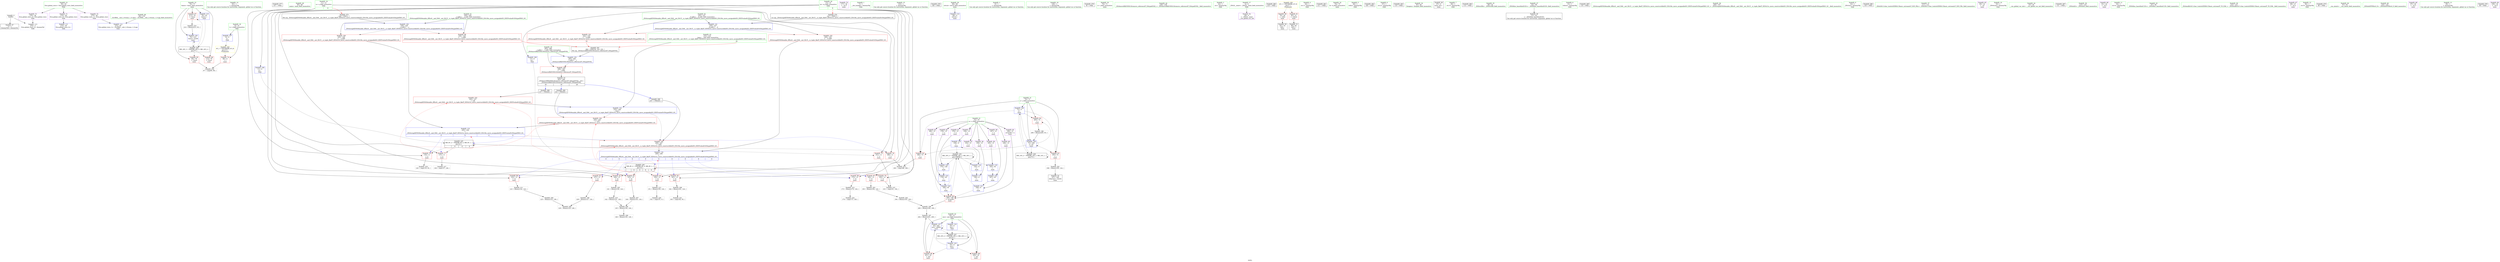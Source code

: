 digraph "SVFG" {
	label="SVFG";

	Node0x559867012200 [shape=record,color=grey,label="{NodeID: 0\nNullPtr}"];
	Node0x559867012200 -> Node0x55986702b840[style=solid];
	Node0x559867012200 -> Node0x55986702bff0[style=solid];
	Node0x55986702c220 [shape=record,color=red,label="{NodeID: 97\n213\<--76\n\<--times\nmain\n}"];
	Node0x55986702c220 -> Node0x559867038080[style=solid];
	Node0x5598670298f0 [shape=record,color=green,label="{NodeID: 14\n93\<--1\n\<--dummyObj\nCan only get source location for instruction, argument, global var or function.}"];
	Node0x559867052de0 [shape=record,color=black,label="{NodeID: 277\n147 = PHI()\n}"];
	Node0x55986702bdf0 [shape=record,color=blue,label="{NodeID: 111\n274\<--39\nllvm.global_ctors_0\<--\nGlob }"];
	Node0x55986702a6f0 [shape=record,color=green,label="{NodeID: 28\n65\<--66\nmain\<--main_field_insensitive\n}"];
	Node0x559867053d30 [shape=record,color=black,label="{NodeID: 291\n264 = PHI(236, 242, 232, )\n0th arg _ZSt4moveIRiEONSt16remove_referenceIT_E4typeEOS2_ }"];
	Node0x559867053d30 -> Node0x559867032250[style=solid];
	Node0x559867037780 [shape=record,color=grey,label="{NodeID: 208\n162 = Binary(161, 124, )\n}"];
	Node0x559867037780 -> Node0x559867038b00[style=solid];
	Node0x559867031a30 [shape=record,color=blue,label="{NodeID: 125\n20\<--9\nans\<--\nmain\n}"];
	Node0x559867031a30 -> Node0x55986702eaa0[style=dashed];
	Node0x559867031a30 -> Node0x55986702eb70[style=dashed];
	Node0x559867031a30 -> Node0x559867031bd0[style=dashed];
	Node0x559867031a30 -> Node0x559867040610[style=dashed];
	Node0x55986702b3d0 [shape=record,color=green,label="{NodeID: 42\n230\<--231\n__b.addr\<--__b.addr_field_insensitive\n_ZSt4swapIiENSt9enable_ifIXsr6__and_ISt6__not_ISt15__is_tuple_likeIT_EESt21is_move_constructibleIS3_ESt18is_move_assignableIS3_EEE5valueEvE4typeERS3_SC_\n}"];
	Node0x55986702b3d0 -> Node0x55986702c560[style=solid];
	Node0x55986702b3d0 -> Node0x55986702c630[style=solid];
	Node0x55986702b3d0 -> Node0x559867031f10[style=solid];
	Node0x559867038c80 [shape=record,color=grey,label="{NodeID: 222\n174 = cmp(173, 126, )\n}"];
	Node0x55986702d010 [shape=record,color=purple,label="{NodeID: 56\n156\<--15\n\<--a\nmain\n}"];
	Node0x55986702d010 -> Node0x5598670313b0[style=solid];
	Node0x55986702db70 [shape=record,color=purple,label="{NodeID: 70\n117\<--36\n\<--.str.5\nmain\n}"];
	Node0x55986702e760 [shape=record,color=red,label="{NodeID: 84\n150\<--13\n\<--m\nmain\n}"];
	Node0x55986702e760 -> Node0x559867037f00[style=solid];
	Node0x559867013dd0 [shape=record,color=green,label="{NodeID: 1\n7\<--1\n__dso_handle\<--dummyObj\nGlob }"];
	Node0x55986702c2f0 [shape=record,color=red,label="{NodeID: 98\n199\<--198\n\<--arrayidx\nmain\n}"];
	Node0x55986702c2f0 -> Node0x55986702fcb0[style=solid];
	Node0x5598670299f0 [shape=record,color=green,label="{NodeID: 15\n124\<--1\n\<--dummyObj\nCan only get source location for instruction, argument, global var or function.}"];
	Node0x559867052ee0 [shape=record,color=black,label="{NodeID: 278\n148 = PHI()\n}"];
	Node0x55986702bef0 [shape=record,color=blue,label="{NodeID: 112\n275\<--40\nllvm.global_ctors_1\<--_GLOBAL__sub_I_t3cmax_1_0.cpp\nGlob }"];
	Node0x55986702a7f0 [shape=record,color=green,label="{NodeID: 29\n68\<--69\nretval\<--retval_field_insensitive\nmain\n}"];
	Node0x55986702a7f0 -> Node0x559867031140[style=solid];
	Node0x559867037900 [shape=record,color=grey,label="{NodeID: 209\n146 = Binary(145, 126, )\n}"];
	Node0x559867031b00 [shape=record,color=blue,label="{NodeID: 126\n72\<--9\nj\<--\nmain\n}"];
	Node0x559867031b00 -> Node0x55986702ede0[style=dashed];
	Node0x559867031b00 -> Node0x55986702eeb0[style=dashed];
	Node0x559867031b00 -> Node0x55986702ef80[style=dashed];
	Node0x559867031b00 -> Node0x559867031ca0[style=dashed];
	Node0x559867031b00 -> Node0x559867040b10[style=dashed];
	Node0x55986702b4a0 [shape=record,color=green,label="{NodeID: 43\n232\<--233\n__tmp\<--__tmp_field_insensitive\n_ZSt4swapIiENSt9enable_ifIXsr6__and_ISt6__not_ISt15__is_tuple_likeIT_EESt21is_move_constructibleIS3_ESt18is_move_assignableIS3_EEE5valueEvE4typeERS3_SC_\n|{|<s1>20}}"];
	Node0x55986702b4a0 -> Node0x559867031fe0[style=solid];
	Node0x55986702b4a0:s1 -> Node0x559867053d30[style=solid,color=red];
	Node0x55986702d0e0 [shape=record,color=purple,label="{NodeID: 57\n158\<--15\n\<--a\nmain\n}"];
	Node0x55986702d0e0 -> Node0x559867031480[style=solid];
	Node0x55986702dc40 [shape=record,color=purple,label="{NodeID: 71\n274\<--38\nllvm.global_ctors_0\<--llvm.global_ctors\nGlob }"];
	Node0x55986702dc40 -> Node0x55986702bdf0[style=solid];
	Node0x55986702e830 [shape=record,color=red,label="{NodeID: 85\n161\<--13\n\<--m\nmain\n}"];
	Node0x55986702e830 -> Node0x559867037780[style=solid];
	Node0x5598670127d0 [shape=record,color=green,label="{NodeID: 2\n9\<--1\n\<--dummyObj\nCan only get source location for instruction, argument, global var or function.}"];
	Node0x55986702c3c0 [shape=record,color=red,label="{NodeID: 99\n236\<--228\n\<--__a.addr\n_ZSt4swapIiENSt9enable_ifIXsr6__and_ISt6__not_ISt15__is_tuple_likeIT_EESt21is_move_constructibleIS3_ESt18is_move_assignableIS3_EEE5valueEvE4typeERS3_SC_\n|{<s0>18}}"];
	Node0x55986702c3c0:s0 -> Node0x559867053d30[style=solid,color=red];
	Node0x559867029af0 [shape=record,color=green,label="{NodeID: 16\n126\<--1\n\<--dummyObj\nCan only get source location for instruction, argument, global var or function.}"];
	Node0x559867052fb0 [shape=record,color=black,label="{NodeID: 279\n50 = PHI()\n}"];
	Node0x55986702f9b0 [shape=record,color=grey,label="{NodeID: 196\n206 = Binary(205, 93, )\n}"];
	Node0x55986702f9b0 -> Node0x559867031ca0[style=solid];
	Node0x55986702bff0 [shape=record,color=blue, style = dotted,label="{NodeID: 113\n276\<--3\nllvm.global_ctors_2\<--dummyVal\nGlob }"];
	Node0x55986702a8c0 [shape=record,color=green,label="{NodeID: 30\n70\<--71\ni\<--i_field_insensitive\nmain\n}"];
	Node0x559867037a80 [shape=record,color=grey,label="{NodeID: 210\n142 = Binary(141, 126, )\n}"];
	Node0x559867037a80 -> Node0x559867037480[style=solid];
	Node0x559867031bd0 [shape=record,color=blue,label="{NodeID: 127\n20\<--202\nans\<--add44\nmain\n}"];
	Node0x559867031bd0 -> Node0x55986702eaa0[style=dashed];
	Node0x559867031bd0 -> Node0x55986702eb70[style=dashed];
	Node0x559867031bd0 -> Node0x559867031bd0[style=dashed];
	Node0x559867031bd0 -> Node0x559867040610[style=dashed];
	Node0x55986702b570 [shape=record,color=green,label="{NodeID: 44\n238\<--239\n_ZSt4moveIRiEONSt16remove_referenceIT_E4typeEOS2_\<--_ZSt4moveIRiEONSt16remove_referenceIT_E4typeEOS2__field_insensitive\n}"];
	Node0x55986702d1b0 [shape=record,color=purple,label="{NodeID: 58\n165\<--15\n\<--a\nmain\n}"];
	Node0x55986702d1b0 -> Node0x559867031550[style=solid];
	Node0x55986702dd40 [shape=record,color=purple,label="{NodeID: 72\n275\<--38\nllvm.global_ctors_1\<--llvm.global_ctors\nGlob }"];
	Node0x55986702dd40 -> Node0x55986702bef0[style=solid];
	Node0x55986702e900 [shape=record,color=red,label="{NodeID: 86\n172\<--13\n\<--m\nmain\n}"];
	Node0x55986702e900 -> Node0x559867037d80[style=solid];
	Node0x559867028a10 [shape=record,color=green,label="{NodeID: 3\n22\<--1\n.str\<--dummyObj\nGlob }"];
	Node0x55986702c490 [shape=record,color=red,label="{NodeID: 100\n245\<--228\n\<--__a.addr\n_ZSt4swapIiENSt9enable_ifIXsr6__and_ISt6__not_ISt15__is_tuple_likeIT_EESt21is_move_constructibleIS3_ESt18is_move_assignableIS3_EEE5valueEvE4typeERS3_SC_\n}"];
	Node0x55986702c490 -> Node0x5598670320b0[style=solid];
	Node0x559867029bf0 [shape=record,color=green,label="{NodeID: 17\n4\<--6\n_ZStL8__ioinit\<--_ZStL8__ioinit_field_insensitive\nGlob }"];
	Node0x559867029bf0 -> Node0x55986702ce70[style=solid];
	Node0x559867053080 [shape=record,color=black,label="{NodeID: 280\n210 = PHI()\n}"];
	Node0x55986702fb30 [shape=record,color=grey,label="{NodeID: 197\n202 = Binary(201, 200, )\n}"];
	Node0x55986702fb30 -> Node0x559867031bd0[style=solid];
	Node0x559867031140 [shape=record,color=blue,label="{NodeID: 114\n68\<--9\nretval\<--\nmain\n}"];
	Node0x55986702a990 [shape=record,color=green,label="{NodeID: 31\n72\<--73\nj\<--j_field_insensitive\nmain\n}"];
	Node0x55986702a990 -> Node0x55986702ede0[style=solid];
	Node0x55986702a990 -> Node0x55986702eeb0[style=solid];
	Node0x55986702a990 -> Node0x55986702ef80[style=solid];
	Node0x55986702a990 -> Node0x559867031b00[style=solid];
	Node0x55986702a990 -> Node0x559867031ca0[style=solid];
	Node0x559867037c00 [shape=record,color=grey,label="{NodeID: 211\n123 = Binary(122, 124, )\n}"];
	Node0x559867037c00 -> Node0x55986702ffb0[style=solid];
	Node0x559867031ca0 [shape=record,color=blue,label="{NodeID: 128\n72\<--206\nj\<--inc\nmain\n}"];
	Node0x559867031ca0 -> Node0x55986702ede0[style=dashed];
	Node0x559867031ca0 -> Node0x55986702eeb0[style=dashed];
	Node0x559867031ca0 -> Node0x55986702ef80[style=dashed];
	Node0x559867031ca0 -> Node0x559867031ca0[style=dashed];
	Node0x559867031ca0 -> Node0x559867040b10[style=dashed];
	Node0x55986702b670 [shape=record,color=green,label="{NodeID: 45\n265\<--266\n__t.addr\<--__t.addr_field_insensitive\n_ZSt4moveIRiEONSt16remove_referenceIT_E4typeEOS2_\n}"];
	Node0x55986702b670 -> Node0x55986702b950[style=solid];
	Node0x55986702b670 -> Node0x559867032250[style=solid];
	Node0x55986703fc10 [shape=record,color=black,label="{NodeID: 225\nMR_6V_2 = PHI(MR_6V_4, MR_6V_1, )\npts\{12 \}\n|{|<s5>8|<s6>8|<s7>8}}"];
	Node0x55986703fc10 -> Node0x55986702e010[style=dashed];
	Node0x55986703fc10 -> Node0x55986702e0e0[style=dashed];
	Node0x55986703fc10 -> Node0x55986702e1b0[style=dashed];
	Node0x55986703fc10 -> Node0x55986702e280[style=dashed];
	Node0x55986703fc10 -> Node0x55986703fc10[style=dashed];
	Node0x55986703fc10:s5 -> Node0x55986702c700[style=dashed,color=red];
	Node0x55986703fc10:s6 -> Node0x55986702c7d0[style=dashed,color=red];
	Node0x55986703fc10:s7 -> Node0x5598670320b0[style=dashed,color=red];
	Node0x55986702d280 [shape=record,color=purple,label="{NodeID: 59\n167\<--15\n\<--a\nmain\n}"];
	Node0x55986702d280 -> Node0x559867031620[style=solid];
	Node0x559866e465b0 [shape=record,color=yellow,style=double,label="{NodeID: 239\n2V_1 = ENCHI(MR_2V_0)\npts\{1 \}\nFun[main]}"];
	Node0x559866e465b0 -> Node0x55986702ec40[style=dashed];
	Node0x559866e465b0 -> Node0x55986702ed10[style=dashed];
	Node0x55986702de40 [shape=record,color=purple,label="{NodeID: 73\n276\<--38\nllvm.global_ctors_2\<--llvm.global_ctors\nGlob }"];
	Node0x55986702de40 -> Node0x55986702bff0[style=solid];
	Node0x55986702e9d0 [shape=record,color=red,label="{NodeID: 87\n192\<--13\n\<--m\nmain\n}"];
	Node0x55986702e9d0 -> Node0x559867037000[style=solid];
	Node0x559867028aa0 [shape=record,color=green,label="{NodeID: 4\n24\<--1\n.str.1\<--dummyObj\nGlob }"];
	Node0x55986702c560 [shape=record,color=red,label="{NodeID: 101\n242\<--230\n\<--__b.addr\n_ZSt4swapIiENSt9enable_ifIXsr6__and_ISt6__not_ISt15__is_tuple_likeIT_EESt21is_move_constructibleIS3_ESt18is_move_assignableIS3_EEE5valueEvE4typeERS3_SC_\n|{<s0>19}}"];
	Node0x55986702c560:s0 -> Node0x559867053d30[style=solid,color=red];
	Node0x559867029cf0 [shape=record,color=green,label="{NodeID: 18\n8\<--10\nt\<--t_field_insensitive\nGlob }"];
	Node0x559867029cf0 -> Node0x55986702df40[style=solid];
	Node0x559867029cf0 -> Node0x55986702ba20[style=solid];
	Node0x5598670531e0 [shape=record,color=black,label="{NodeID: 281\n211 = PHI()\n}"];
	Node0x55986702fcb0 [shape=record,color=grey,label="{NodeID: 198\n200 = Binary(194, 199, )\n}"];
	Node0x55986702fcb0 -> Node0x55986702fb30[style=solid];
	Node0x559867031210 [shape=record,color=blue,label="{NodeID: 115\n76\<--93\ntimes\<--\nmain\n}"];
	Node0x559867031210 -> Node0x559867041010[style=dashed];
	Node0x55986702aa60 [shape=record,color=green,label="{NodeID: 32\n74\<--75\nk\<--k_field_insensitive\nmain\n}"];
	Node0x559867037d80 [shape=record,color=grey,label="{NodeID: 212\n173 = Binary(172, 124, )\n}"];
	Node0x559867037d80 -> Node0x559867038c80[style=solid];
	Node0x559867031d70 [shape=record,color=blue,label="{NodeID: 129\n76\<--214\ntimes\<--inc48\nmain\n}"];
	Node0x559867031d70 -> Node0x559867041010[style=dashed];
	Node0x55986702b740 [shape=record,color=green,label="{NodeID: 46\n40\<--270\n_GLOBAL__sub_I_t3cmax_1_0.cpp\<--_GLOBAL__sub_I_t3cmax_1_0.cpp_field_insensitive\n}"];
	Node0x55986702b740 -> Node0x55986702bef0[style=solid];
	Node0x559867040110 [shape=record,color=black,label="{NodeID: 226\nMR_8V_2 = PHI(MR_8V_4, MR_8V_1, )\npts\{14 \}\n|{|<s10>8|<s11>8|<s12>8|<s13>8}}"];
	Node0x559867040110 -> Node0x55986702e350[style=dashed];
	Node0x559867040110 -> Node0x55986702e420[style=dashed];
	Node0x559867040110 -> Node0x55986702e4f0[style=dashed];
	Node0x559867040110 -> Node0x55986702e5c0[style=dashed];
	Node0x559867040110 -> Node0x55986702e690[style=dashed];
	Node0x559867040110 -> Node0x55986702e760[style=dashed];
	Node0x559867040110 -> Node0x55986702e830[style=dashed];
	Node0x559867040110 -> Node0x55986702e900[style=dashed];
	Node0x559867040110 -> Node0x55986702e9d0[style=dashed];
	Node0x559867040110 -> Node0x559867040110[style=dashed];
	Node0x559867040110:s10 -> Node0x55986702c700[style=dashed,color=red];
	Node0x559867040110:s11 -> Node0x55986702c7d0[style=dashed,color=red];
	Node0x559867040110:s12 -> Node0x55986702c8a0[style=dashed,color=red];
	Node0x559867040110:s13 -> Node0x559867032180[style=dashed,color=red];
	Node0x55986702d350 [shape=record,color=purple,label="{NodeID: 60\n169\<--15\n\<--a\nmain\n}"];
	Node0x55986702d350 -> Node0x5598670316f0[style=solid];
	Node0x559866ed1790 [shape=record,color=yellow,style=double,label="{NodeID: 240\n4V_1 = ENCHI(MR_4V_0)\npts\{10 \}\nFun[main]}"];
	Node0x559866ed1790 -> Node0x55986702df40[style=dashed];
	Node0x55986702df40 [shape=record,color=red,label="{NodeID: 74\n96\<--8\n\<--t\nmain\n}"];
	Node0x55986702df40 -> Node0x559867038380[style=solid];
	Node0x55986702eaa0 [shape=record,color=red,label="{NodeID: 88\n201\<--20\n\<--ans\nmain\n}"];
	Node0x55986702eaa0 -> Node0x55986702fb30[style=solid];
	Node0x559867029300 [shape=record,color=green,label="{NodeID: 5\n26\<--1\nstdin\<--dummyObj\nGlob }"];
	Node0x55986702c630 [shape=record,color=red,label="{NodeID: 102\n249\<--230\n\<--__b.addr\n_ZSt4swapIiENSt9enable_ifIXsr6__and_ISt6__not_ISt15__is_tuple_likeIT_EESt21is_move_constructibleIS3_ESt18is_move_assignableIS3_EEE5valueEvE4typeERS3_SC_\n}"];
	Node0x55986702c630 -> Node0x559867032180[style=solid];
	Node0x559867029df0 [shape=record,color=green,label="{NodeID: 19\n11\<--12\nn\<--n_field_insensitive\nGlob |{|<s5>8}}"];
	Node0x559867029df0 -> Node0x55986702e010[style=solid];
	Node0x559867029df0 -> Node0x55986702e0e0[style=solid];
	Node0x559867029df0 -> Node0x55986702e1b0[style=solid];
	Node0x559867029df0 -> Node0x55986702e280[style=solid];
	Node0x559867029df0 -> Node0x55986702baf0[style=solid];
	Node0x559867029df0:s5 -> Node0x559866daba50[style=solid,color=red];
	Node0x5598670532b0 [shape=record,color=black,label="{NodeID: 282\n100 = PHI()\n}"];
	Node0x55986702fe30 [shape=record,color=grey,label="{NodeID: 199\n128 = Binary(127, 124, )\n}"];
	Node0x55986702fe30 -> Node0x559867037180[style=solid];
	Node0x5598670312e0 [shape=record,color=blue,label="{NodeID: 116\n154\<--9\n\<--\nmain\n}"];
	Node0x5598670312e0 -> Node0x5598670313b0[style=dashed];
	Node0x55986702ab30 [shape=record,color=green,label="{NodeID: 33\n76\<--77\ntimes\<--times_field_insensitive\nmain\n}"];
	Node0x55986702ab30 -> Node0x55986702f050[style=solid];
	Node0x55986702ab30 -> Node0x55986702c150[style=solid];
	Node0x55986702ab30 -> Node0x55986702c220[style=solid];
	Node0x55986702ab30 -> Node0x559867031210[style=solid];
	Node0x55986702ab30 -> Node0x559867031d70[style=solid];
	Node0x559867037f00 [shape=record,color=grey,label="{NodeID: 213\n151 = Binary(150, 124, )\n}"];
	Node0x559867037f00 -> Node0x559867038980[style=solid];
	Node0x559867031e40 [shape=record,color=blue,label="{NodeID: 130\n228\<--226\n__a.addr\<--__a\n_ZSt4swapIiENSt9enable_ifIXsr6__and_ISt6__not_ISt15__is_tuple_likeIT_EESt21is_move_constructibleIS3_ESt18is_move_assignableIS3_EEE5valueEvE4typeERS3_SC_\n}"];
	Node0x559867031e40 -> Node0x55986702c3c0[style=dashed];
	Node0x559867031e40 -> Node0x55986702c490[style=dashed];
	Node0x55986702b840 [shape=record,color=black,label="{NodeID: 47\n2\<--3\ndummyVal\<--dummyVal\n}"];
	Node0x559867040610 [shape=record,color=black,label="{NodeID: 227\nMR_10V_2 = PHI(MR_10V_3, MR_10V_1, )\npts\{21 \}\n}"];
	Node0x559867040610 -> Node0x559867031a30[style=dashed];
	Node0x559867040610 -> Node0x559867040610[style=dashed];
	Node0x55986702d420 [shape=record,color=purple,label="{NodeID: 61\n176\<--15\n\<--a\nmain\n}"];
	Node0x55986702d420 -> Node0x5598670317c0[style=solid];
	Node0x55986702e010 [shape=record,color=red,label="{NodeID: 75\n101\<--11\n\<--n\nmain\n}"];
	Node0x55986702e010 -> Node0x559867038200[style=solid];
	Node0x55986702eb70 [shape=record,color=red,label="{NodeID: 89\n209\<--20\n\<--ans\nmain\n}"];
	Node0x559867029390 [shape=record,color=green,label="{NodeID: 6\n27\<--1\n.str.2\<--dummyObj\nGlob }"];
	Node0x55986702c700 [shape=record,color=red,label="{NodeID: 103\n240\<--237\n\<--call\n_ZSt4swapIiENSt9enable_ifIXsr6__and_ISt6__not_ISt15__is_tuple_likeIT_EESt21is_move_constructibleIS3_ESt18is_move_assignableIS3_EEE5valueEvE4typeERS3_SC_\n}"];
	Node0x55986702c700 -> Node0x559867031fe0[style=solid];
	Node0x559867029ef0 [shape=record,color=green,label="{NodeID: 20\n13\<--14\nm\<--m_field_insensitive\nGlob |{|<s10>8}}"];
	Node0x559867029ef0 -> Node0x55986702e350[style=solid];
	Node0x559867029ef0 -> Node0x55986702e420[style=solid];
	Node0x559867029ef0 -> Node0x55986702e4f0[style=solid];
	Node0x559867029ef0 -> Node0x55986702e5c0[style=solid];
	Node0x559867029ef0 -> Node0x55986702e690[style=solid];
	Node0x559867029ef0 -> Node0x55986702e760[style=solid];
	Node0x559867029ef0 -> Node0x55986702e830[style=solid];
	Node0x559867029ef0 -> Node0x55986702e900[style=solid];
	Node0x559867029ef0 -> Node0x55986702e9d0[style=solid];
	Node0x559867029ef0 -> Node0x55986702bbf0[style=solid];
	Node0x559867029ef0:s10 -> Node0x559867051190[style=solid,color=red];
	Node0x559867053380 [shape=record,color=black,label="{NodeID: 283\n110 = PHI()\n}"];
	Node0x55986702ffb0 [shape=record,color=grey,label="{NodeID: 200\n125 = Binary(123, 126, )\n}"];
	Node0x55986702ffb0 -> Node0x559867037180[style=solid];
	Node0x5598670313b0 [shape=record,color=blue,label="{NodeID: 117\n156\<--9\n\<--\nmain\n}"];
	Node0x5598670313b0 -> Node0x559867031480[style=dashed];
	Node0x55986702ac00 [shape=record,color=green,label="{NodeID: 34\n83\<--84\nfreopen\<--freopen_field_insensitive\n}"];
	Node0x559867038080 [shape=record,color=grey,label="{NodeID: 214\n214 = Binary(213, 93, )\n}"];
	Node0x559867038080 -> Node0x559867031d70[style=solid];
	Node0x559867031f10 [shape=record,color=blue,label="{NodeID: 131\n230\<--227\n__b.addr\<--__b\n_ZSt4swapIiENSt9enable_ifIXsr6__and_ISt6__not_ISt15__is_tuple_likeIT_EESt21is_move_constructibleIS3_ESt18is_move_assignableIS3_EEE5valueEvE4typeERS3_SC_\n}"];
	Node0x559867031f10 -> Node0x55986702c560[style=dashed];
	Node0x559867031f10 -> Node0x55986702c630[style=dashed];
	Node0x55986702c960 [shape=record,color=black,label="{NodeID: 48\n67\<--9\nmain_ret\<--\nmain\n}"];
	Node0x559867040b10 [shape=record,color=black,label="{NodeID: 228\nMR_14V_2 = PHI(MR_14V_3, MR_14V_1, )\npts\{73 \}\n}"];
	Node0x559867040b10 -> Node0x559867031b00[style=dashed];
	Node0x559867040b10 -> Node0x559867040b10[style=dashed];
	Node0x55986702d4f0 [shape=record,color=purple,label="{NodeID: 62\n178\<--15\n\<--a\nmain\n}"];
	Node0x55986702d4f0 -> Node0x559867031890[style=solid];
	Node0x55986702e0e0 [shape=record,color=red,label="{NodeID: 76\n119\<--11\n\<--n\nmain\n}"];
	Node0x55986702e0e0 -> Node0x559867038680[style=solid];
	Node0x55986702ec40 [shape=record,color=red,label="{NodeID: 90\n79\<--26\n\<--stdin\nmain\n}"];
	Node0x55986702ec40 -> Node0x55986702cb30[style=solid];
	Node0x559867029420 [shape=record,color=green,label="{NodeID: 7\n29\<--1\n.str.3\<--dummyObj\nGlob }"];
	Node0x55986702c7d0 [shape=record,color=red,label="{NodeID: 104\n244\<--243\n\<--call1\n_ZSt4swapIiENSt9enable_ifIXsr6__and_ISt6__not_ISt15__is_tuple_likeIT_EESt21is_move_constructibleIS3_ESt18is_move_assignableIS3_EEE5valueEvE4typeERS3_SC_\n}"];
	Node0x55986702c7d0 -> Node0x5598670320b0[style=solid];
	Node0x559867029ff0 [shape=record,color=green,label="{NodeID: 21\n15\<--19\na\<--a_field_insensitive\nGlob }"];
	Node0x559867029ff0 -> Node0x55986702cf40[style=solid];
	Node0x559867029ff0 -> Node0x55986702d010[style=solid];
	Node0x559867029ff0 -> Node0x55986702d0e0[style=solid];
	Node0x559867029ff0 -> Node0x55986702d1b0[style=solid];
	Node0x559867029ff0 -> Node0x55986702d280[style=solid];
	Node0x559867029ff0 -> Node0x55986702d350[style=solid];
	Node0x559867029ff0 -> Node0x55986702d420[style=solid];
	Node0x559867029ff0 -> Node0x55986702d4f0[style=solid];
	Node0x559867029ff0 -> Node0x55986702d5c0[style=solid];
	Node0x559867029ff0 -> Node0x55986702d690[style=solid];
	Node0x5598670534e0 [shape=record,color=black,label="{NodeID: 284\n114 = PHI()\n}"];
	Node0x559867036d00 [shape=record,color=grey,label="{NodeID: 201\n196 = Binary(195, 124, )\n}"];
	Node0x559867036d00 -> Node0x55986702ccd0[style=solid];
	Node0x559867031480 [shape=record,color=blue,label="{NodeID: 118\n158\<--9\n\<--\nmain\n}"];
	Node0x559867031480 -> Node0x55986702c2f0[style=dashed];
	Node0x559867031480 -> Node0x559867041510[style=dashed];
	Node0x55986702ad00 [shape=record,color=green,label="{NodeID: 35\n90\<--91\n_ZNSirsERi\<--_ZNSirsERi_field_insensitive\n}"];
	Node0x559867038200 [shape=record,color=grey,label="{NodeID: 215\n103 = cmp(101, 102, )\n}"];
	Node0x559867031fe0 [shape=record,color=blue,label="{NodeID: 132\n232\<--240\n__tmp\<--\n_ZSt4swapIiENSt9enable_ifIXsr6__and_ISt6__not_ISt15__is_tuple_likeIT_EESt21is_move_constructibleIS3_ESt18is_move_assignableIS3_EEE5valueEvE4typeERS3_SC_\n}"];
	Node0x559867031fe0 -> Node0x55986702c7d0[style=dashed];
	Node0x559867031fe0 -> Node0x55986702c8a0[style=dashed];
	Node0x55986702ca30 [shape=record,color=black,label="{NodeID: 49\n51\<--52\n\<--_ZNSt8ios_base4InitD1Ev\nCan only get source location for instruction, argument, global var or function.}"];
	Node0x559867041010 [shape=record,color=black,label="{NodeID: 229\nMR_16V_3 = PHI(MR_16V_4, MR_16V_2, )\npts\{77 \}\n}"];
	Node0x559867041010 -> Node0x55986702f050[style=dashed];
	Node0x559867041010 -> Node0x55986702c150[style=dashed];
	Node0x559867041010 -> Node0x55986702c220[style=dashed];
	Node0x559867041010 -> Node0x559867031d70[style=dashed];
	Node0x55986702d5c0 [shape=record,color=purple,label="{NodeID: 63\n180\<--15\n\<--a\nmain\n}"];
	Node0x55986702d5c0 -> Node0x559867031960[style=solid];
	Node0x55986702e1b0 [shape=record,color=red,label="{NodeID: 77\n137\<--11\n\<--n\nmain\n}"];
	Node0x55986702e1b0 -> Node0x559867038500[style=solid];
	Node0x55986702ed10 [shape=record,color=red,label="{NodeID: 91\n85\<--31\n\<--stdout\nmain\n}"];
	Node0x55986702ed10 -> Node0x55986702cc00[style=solid];
	Node0x5598670294b0 [shape=record,color=green,label="{NodeID: 8\n31\<--1\nstdout\<--dummyObj\nGlob }"];
	Node0x55986702c8a0 [shape=record,color=red,label="{NodeID: 105\n248\<--247\n\<--call2\n_ZSt4swapIiENSt9enable_ifIXsr6__and_ISt6__not_ISt15__is_tuple_likeIT_EESt21is_move_constructibleIS3_ESt18is_move_assignableIS3_EEE5valueEvE4typeERS3_SC_\n}"];
	Node0x55986702c8a0 -> Node0x559867032180[style=solid];
	Node0x55986702a0f0 [shape=record,color=green,label="{NodeID: 22\n20\<--21\nans\<--ans_field_insensitive\nGlob }"];
	Node0x55986702a0f0 -> Node0x55986702eaa0[style=solid];
	Node0x55986702a0f0 -> Node0x55986702eb70[style=solid];
	Node0x55986702a0f0 -> Node0x55986702bcf0[style=solid];
	Node0x55986702a0f0 -> Node0x559867031a30[style=solid];
	Node0x55986702a0f0 -> Node0x559867031bd0[style=solid];
	Node0x5598670535e0 [shape=record,color=black,label="{NodeID: 285\n118 = PHI()\n}"];
	Node0x559867036e80 [shape=record,color=grey,label="{NodeID: 202\n194 = Binary(193, 126, )\n}"];
	Node0x559867036e80 -> Node0x55986702fcb0[style=solid];
	Node0x559867031550 [shape=record,color=blue,label="{NodeID: 119\n165\<--93\n\<--\nmain\n}"];
	Node0x559867031550 -> Node0x559867031620[style=dashed];
	Node0x55986702ae00 [shape=record,color=green,label="{NodeID: 36\n106\<--107\n_ZSt4swapIiENSt9enable_ifIXsr6__and_ISt6__not_ISt15__is_tuple_likeIT_EESt21is_move_constructibleIS3_ESt18is_move_assignableIS3_EEE5valueEvE4typeERS3_SC_\<--_ZSt4swapIiENSt9enable_ifIXsr6__and_ISt6__not_ISt15__is_tuple_likeIT_EESt21is_move_constructibleIS3_ESt18is_move_assignableIS3_EEE5valueEvE4typeERS3_SC__field_insensitive\n}"];
	Node0x559867038380 [shape=record,color=grey,label="{NodeID: 216\n97 = cmp(95, 96, )\n}"];
	Node0x5598670320b0 [shape=record,color=blue,label="{NodeID: 133\n245\<--244\n\<--\n_ZSt4swapIiENSt9enable_ifIXsr6__and_ISt6__not_ISt15__is_tuple_likeIT_EESt21is_move_constructibleIS3_ESt18is_move_assignableIS3_EEE5valueEvE4typeERS3_SC_\n|{|<s1>8|<s2>8|<s3>8|<s4>8}}"];
	Node0x5598670320b0 -> Node0x55986702c8a0[style=dashed];
	Node0x5598670320b0:s1 -> Node0x55986702e0e0[style=dashed,color=blue];
	Node0x5598670320b0:s2 -> Node0x55986702e1b0[style=dashed,color=blue];
	Node0x5598670320b0:s3 -> Node0x55986702e280[style=dashed,color=blue];
	Node0x5598670320b0:s4 -> Node0x55986703fc10[style=dashed,color=blue];
	Node0x55986702cb30 [shape=record,color=black,label="{NodeID: 50\n82\<--79\ncall\<--\nmain\n}"];
	Node0x559867041510 [shape=record,color=black,label="{NodeID: 230\nMR_18V_2 = PHI(MR_18V_3, MR_18V_1, )\npts\{190000 \}\n}"];
	Node0x559867041510 -> Node0x55986702c2f0[style=dashed];
	Node0x559867041510 -> Node0x5598670312e0[style=dashed];
	Node0x559867041510 -> Node0x559867031550[style=dashed];
	Node0x559867041510 -> Node0x5598670317c0[style=dashed];
	Node0x559867041510 -> Node0x559867041510[style=dashed];
	Node0x55986702d690 [shape=record,color=purple,label="{NodeID: 64\n198\<--15\narrayidx\<--a\nmain\n}"];
	Node0x55986702d690 -> Node0x55986702c2f0[style=solid];
	Node0x55986702e280 [shape=record,color=red,label="{NodeID: 78\n189\<--11\n\<--n\nmain\n}"];
	Node0x55986702e280 -> Node0x559867038800[style=solid];
	Node0x55986702ede0 [shape=record,color=red,label="{NodeID: 92\n188\<--72\n\<--j\nmain\n}"];
	Node0x55986702ede0 -> Node0x559867038800[style=solid];
	Node0x559867029540 [shape=record,color=green,label="{NodeID: 9\n32\<--1\n_ZSt3cin\<--dummyObj\nGlob }"];
	Node0x55986702b950 [shape=record,color=red,label="{NodeID: 106\n268\<--265\n\<--__t.addr\n_ZSt4moveIRiEONSt16remove_referenceIT_E4typeEOS2_\n}"];
	Node0x55986702b950 -> Node0x55986702cda0[style=solid];
	Node0x55986702a1f0 [shape=record,color=green,label="{NodeID: 23\n38\<--42\nllvm.global_ctors\<--llvm.global_ctors_field_insensitive\nGlob }"];
	Node0x55986702a1f0 -> Node0x55986702dc40[style=solid];
	Node0x55986702a1f0 -> Node0x55986702dd40[style=solid];
	Node0x55986702a1f0 -> Node0x55986702de40[style=solid];
	Node0x5598670536b0 [shape=record,color=black,label="{NodeID: 286\n130 = PHI()\n}"];
	Node0x559867037000 [shape=record,color=grey,label="{NodeID: 203\n193 = Binary(192, 124, )\n}"];
	Node0x559867037000 -> Node0x559867036e80[style=solid];
	Node0x559867031620 [shape=record,color=blue,label="{NodeID: 120\n167\<--93\n\<--\nmain\n}"];
	Node0x559867031620 -> Node0x5598670316f0[style=dashed];
	Node0x55986702af00 [shape=record,color=green,label="{NodeID: 37\n111\<--112\n_ZStlsISt11char_traitsIcEERSt13basic_ostreamIcT_ES5_PKc\<--_ZStlsISt11char_traitsIcEERSt13basic_ostreamIcT_ES5_PKc_field_insensitive\n}"];
	Node0x559867038500 [shape=record,color=grey,label="{NodeID: 217\n138 = cmp(137, 126, )\n}"];
	Node0x559867032180 [shape=record,color=blue,label="{NodeID: 134\n249\<--248\n\<--\n_ZSt4swapIiENSt9enable_ifIXsr6__and_ISt6__not_ISt15__is_tuple_likeIT_EESt21is_move_constructibleIS3_ESt18is_move_assignableIS3_EEE5valueEvE4typeERS3_SC_\n|{<s0>8|<s1>8|<s2>8|<s3>8|<s4>8|<s5>8|<s6>8|<s7>8|<s8>8}}"];
	Node0x559867032180:s0 -> Node0x55986702e420[style=dashed,color=blue];
	Node0x559867032180:s1 -> Node0x55986702e4f0[style=dashed,color=blue];
	Node0x559867032180:s2 -> Node0x55986702e5c0[style=dashed,color=blue];
	Node0x559867032180:s3 -> Node0x55986702e690[style=dashed,color=blue];
	Node0x559867032180:s4 -> Node0x55986702e760[style=dashed,color=blue];
	Node0x559867032180:s5 -> Node0x55986702e830[style=dashed,color=blue];
	Node0x559867032180:s6 -> Node0x55986702e900[style=dashed,color=blue];
	Node0x559867032180:s7 -> Node0x55986702e9d0[style=dashed,color=blue];
	Node0x559867032180:s8 -> Node0x559867040110[style=dashed,color=blue];
	Node0x55986702cc00 [shape=record,color=black,label="{NodeID: 51\n88\<--85\ncall1\<--\nmain\n}"];
	Node0x55986702d760 [shape=record,color=purple,label="{NodeID: 65\n80\<--22\n\<--.str\nmain\n}"];
	Node0x55986702e350 [shape=record,color=red,label="{NodeID: 79\n102\<--13\n\<--m\nmain\n}"];
	Node0x55986702e350 -> Node0x559867038200[style=solid];
	Node0x55986702eeb0 [shape=record,color=red,label="{NodeID: 93\n195\<--72\n\<--j\nmain\n}"];
	Node0x55986702eeb0 -> Node0x559867036d00[style=solid];
	Node0x5598670295d0 [shape=record,color=green,label="{NodeID: 10\n33\<--1\n_ZSt4cout\<--dummyObj\nGlob }"];
	Node0x559866daba50 [shape=record,color=black,label="{NodeID: 273\n226 = PHI(11, )\n0th arg _ZSt4swapIiENSt9enable_ifIXsr6__and_ISt6__not_ISt15__is_tuple_likeIT_EESt21is_move_constructibleIS3_ESt18is_move_assignableIS3_EEE5valueEvE4typeERS3_SC_ }"];
	Node0x559866daba50 -> Node0x559867031e40[style=solid];
	Node0x55986702ba20 [shape=record,color=blue,label="{NodeID: 107\n8\<--9\nt\<--\nGlob }"];
	Node0x55986702ba20 -> Node0x559866ed1790[style=dashed];
	Node0x55986702a2f0 [shape=record,color=green,label="{NodeID: 24\n43\<--44\n__cxx_global_var_init\<--__cxx_global_var_init_field_insensitive\n}"];
	Node0x5598670537e0 [shape=record,color=black,label="{NodeID: 287\n131 = PHI()\n}"];
	Node0x559867037180 [shape=record,color=grey,label="{NodeID: 204\n129 = Binary(125, 128, )\n}"];
	Node0x5598670316f0 [shape=record,color=blue,label="{NodeID: 121\n169\<--9\n\<--\nmain\n}"];
	Node0x5598670316f0 -> Node0x55986702c2f0[style=dashed];
	Node0x5598670316f0 -> Node0x559867041510[style=dashed];
	Node0x55986702b000 [shape=record,color=green,label="{NodeID: 38\n115\<--116\n_ZNSolsEi\<--_ZNSolsEi_field_insensitive\n}"];
	Node0x559867038680 [shape=record,color=grey,label="{NodeID: 218\n120 = cmp(119, 93, )\n}"];
	Node0x559867032250 [shape=record,color=blue,label="{NodeID: 135\n265\<--264\n__t.addr\<--__t\n_ZSt4moveIRiEONSt16remove_referenceIT_E4typeEOS2_\n}"];
	Node0x559867032250 -> Node0x55986702b950[style=dashed];
	Node0x55986702ccd0 [shape=record,color=black,label="{NodeID: 52\n197\<--196\nidxprom\<--rem42\nmain\n}"];
	Node0x55986702d830 [shape=record,color=purple,label="{NodeID: 66\n81\<--24\n\<--.str.1\nmain\n}"];
	Node0x55986702e420 [shape=record,color=red,label="{NodeID: 80\n122\<--13\n\<--m\nmain\n}"];
	Node0x55986702e420 -> Node0x559867037c00[style=solid];
	Node0x55986702ef80 [shape=record,color=red,label="{NodeID: 94\n205\<--72\n\<--j\nmain\n}"];
	Node0x55986702ef80 -> Node0x55986702f9b0[style=solid];
	Node0x559867029660 [shape=record,color=green,label="{NodeID: 11\n34\<--1\n.str.4\<--dummyObj\nGlob }"];
	Node0x559867051190 [shape=record,color=black,label="{NodeID: 274\n227 = PHI(13, )\n1st arg _ZSt4swapIiENSt9enable_ifIXsr6__and_ISt6__not_ISt15__is_tuple_likeIT_EESt21is_move_constructibleIS3_ESt18is_move_assignableIS3_EEE5valueEvE4typeERS3_SC_ }"];
	Node0x559867051190 -> Node0x559867031f10[style=solid];
	Node0x55986702baf0 [shape=record,color=blue,label="{NodeID: 108\n11\<--9\nn\<--\nGlob }"];
	Node0x55986702baf0 -> Node0x55986703fc10[style=dashed];
	Node0x55986702a3f0 [shape=record,color=green,label="{NodeID: 25\n47\<--48\n_ZNSt8ios_base4InitC1Ev\<--_ZNSt8ios_base4InitC1Ev_field_insensitive\n}"];
	Node0x5598670538b0 [shape=record,color=black,label="{NodeID: 288\n237 = PHI(263, )\n}"];
	Node0x5598670538b0 -> Node0x55986702c700[style=solid];
	Node0x559867037300 [shape=record,color=grey,label="{NodeID: 205\n141 = Binary(140, 124, )\n}"];
	Node0x559867037300 -> Node0x559867037a80[style=solid];
	Node0x5598670317c0 [shape=record,color=blue,label="{NodeID: 122\n176\<--126\n\<--\nmain\n}"];
	Node0x5598670317c0 -> Node0x559867031890[style=dashed];
	Node0x55986702b100 [shape=record,color=green,label="{NodeID: 39\n132\<--133\n_ZSt4endlIcSt11char_traitsIcEERSt13basic_ostreamIT_T0_ES6_\<--_ZSt4endlIcSt11char_traitsIcEERSt13basic_ostreamIT_T0_ES6__field_insensitive\n}"];
	Node0x559867038800 [shape=record,color=grey,label="{NodeID: 219\n190 = cmp(188, 189, )\n}"];
	Node0x55986702cda0 [shape=record,color=black,label="{NodeID: 53\n263\<--268\n_ZSt4moveIRiEONSt16remove_referenceIT_E4typeEOS2__ret\<--\n_ZSt4moveIRiEONSt16remove_referenceIT_E4typeEOS2_\n|{<s0>18|<s1>19|<s2>20}}"];
	Node0x55986702cda0:s0 -> Node0x5598670538b0[style=solid,color=blue];
	Node0x55986702cda0:s1 -> Node0x559867053ab0[style=solid,color=blue];
	Node0x55986702cda0:s2 -> Node0x559867053bf0[style=solid,color=blue];
	Node0x55986702d900 [shape=record,color=purple,label="{NodeID: 67\n86\<--27\n\<--.str.2\nmain\n}"];
	Node0x55986702e4f0 [shape=record,color=red,label="{NodeID: 81\n127\<--13\n\<--m\nmain\n}"];
	Node0x55986702e4f0 -> Node0x55986702fe30[style=solid];
	Node0x55986702f050 [shape=record,color=red,label="{NodeID: 95\n95\<--76\n\<--times\nmain\n}"];
	Node0x55986702f050 -> Node0x559867038380[style=solid];
	Node0x5598670296f0 [shape=record,color=green,label="{NodeID: 12\n36\<--1\n.str.5\<--dummyObj\nGlob }"];
	Node0x559867052be0 [shape=record,color=black,label="{NodeID: 275\n89 = PHI()\n}"];
	Node0x55986702bbf0 [shape=record,color=blue,label="{NodeID: 109\n13\<--9\nm\<--\nGlob }"];
	Node0x55986702bbf0 -> Node0x559867040110[style=dashed];
	Node0x55986702a4f0 [shape=record,color=green,label="{NodeID: 26\n53\<--54\n__cxa_atexit\<--__cxa_atexit_field_insensitive\n}"];
	Node0x559867053ab0 [shape=record,color=black,label="{NodeID: 289\n243 = PHI(263, )\n}"];
	Node0x559867053ab0 -> Node0x55986702c7d0[style=solid];
	Node0x559867037480 [shape=record,color=grey,label="{NodeID: 206\n145 = Binary(142, 144, )\n}"];
	Node0x559867037480 -> Node0x559867037900[style=solid];
	Node0x559867031890 [shape=record,color=blue,label="{NodeID: 123\n178\<--93\n\<--\nmain\n}"];
	Node0x559867031890 -> Node0x559867031960[style=dashed];
	Node0x55986702b200 [shape=record,color=green,label="{NodeID: 40\n134\<--135\n_ZNSolsEPFRSoS_E\<--_ZNSolsEPFRSoS_E_field_insensitive\n}"];
	Node0x559867038980 [shape=record,color=grey,label="{NodeID: 220\n152 = cmp(151, 9, )\n}"];
	Node0x55986702ce70 [shape=record,color=purple,label="{NodeID: 54\n49\<--4\n\<--_ZStL8__ioinit\n__cxx_global_var_init\n}"];
	Node0x55986702d9d0 [shape=record,color=purple,label="{NodeID: 68\n87\<--29\n\<--.str.3\nmain\n}"];
	Node0x55986702e5c0 [shape=record,color=red,label="{NodeID: 82\n140\<--13\n\<--m\nmain\n}"];
	Node0x55986702e5c0 -> Node0x559867037300[style=solid];
	Node0x55986702c150 [shape=record,color=red,label="{NodeID: 96\n113\<--76\n\<--times\nmain\n}"];
	Node0x5598670297f0 [shape=record,color=green,label="{NodeID: 13\n39\<--1\n\<--dummyObj\nCan only get source location for instruction, argument, global var or function.}"];
	Node0x559867052cb0 [shape=record,color=black,label="{NodeID: 276\n99 = PHI()\n}"];
	Node0x55986702bcf0 [shape=record,color=blue,label="{NodeID: 110\n20\<--9\nans\<--\nGlob }"];
	Node0x55986702bcf0 -> Node0x559867040610[style=dashed];
	Node0x55986702a5f0 [shape=record,color=green,label="{NodeID: 27\n52\<--58\n_ZNSt8ios_base4InitD1Ev\<--_ZNSt8ios_base4InitD1Ev_field_insensitive\n}"];
	Node0x55986702a5f0 -> Node0x55986702ca30[style=solid];
	Node0x559867053bf0 [shape=record,color=black,label="{NodeID: 290\n247 = PHI(263, )\n}"];
	Node0x559867053bf0 -> Node0x55986702c8a0[style=solid];
	Node0x559867037600 [shape=record,color=grey,label="{NodeID: 207\n144 = Binary(143, 124, )\n}"];
	Node0x559867037600 -> Node0x559867037480[style=solid];
	Node0x559867031960 [shape=record,color=blue,label="{NodeID: 124\n180\<--93\n\<--\nmain\n}"];
	Node0x559867031960 -> Node0x55986702c2f0[style=dashed];
	Node0x559867031960 -> Node0x559867041510[style=dashed];
	Node0x55986702b300 [shape=record,color=green,label="{NodeID: 41\n228\<--229\n__a.addr\<--__a.addr_field_insensitive\n_ZSt4swapIiENSt9enable_ifIXsr6__and_ISt6__not_ISt15__is_tuple_likeIT_EESt21is_move_constructibleIS3_ESt18is_move_assignableIS3_EEE5valueEvE4typeERS3_SC_\n}"];
	Node0x55986702b300 -> Node0x55986702c3c0[style=solid];
	Node0x55986702b300 -> Node0x55986702c490[style=solid];
	Node0x55986702b300 -> Node0x559867031e40[style=solid];
	Node0x559867038b00 [shape=record,color=grey,label="{NodeID: 221\n163 = cmp(162, 93, )\n}"];
	Node0x55986702cf40 [shape=record,color=purple,label="{NodeID: 55\n154\<--15\n\<--a\nmain\n}"];
	Node0x55986702cf40 -> Node0x5598670312e0[style=solid];
	Node0x55986702daa0 [shape=record,color=purple,label="{NodeID: 69\n109\<--34\n\<--.str.4\nmain\n}"];
	Node0x55986702e690 [shape=record,color=red,label="{NodeID: 83\n143\<--13\n\<--m\nmain\n}"];
	Node0x55986702e690 -> Node0x559867037600[style=solid];
}
